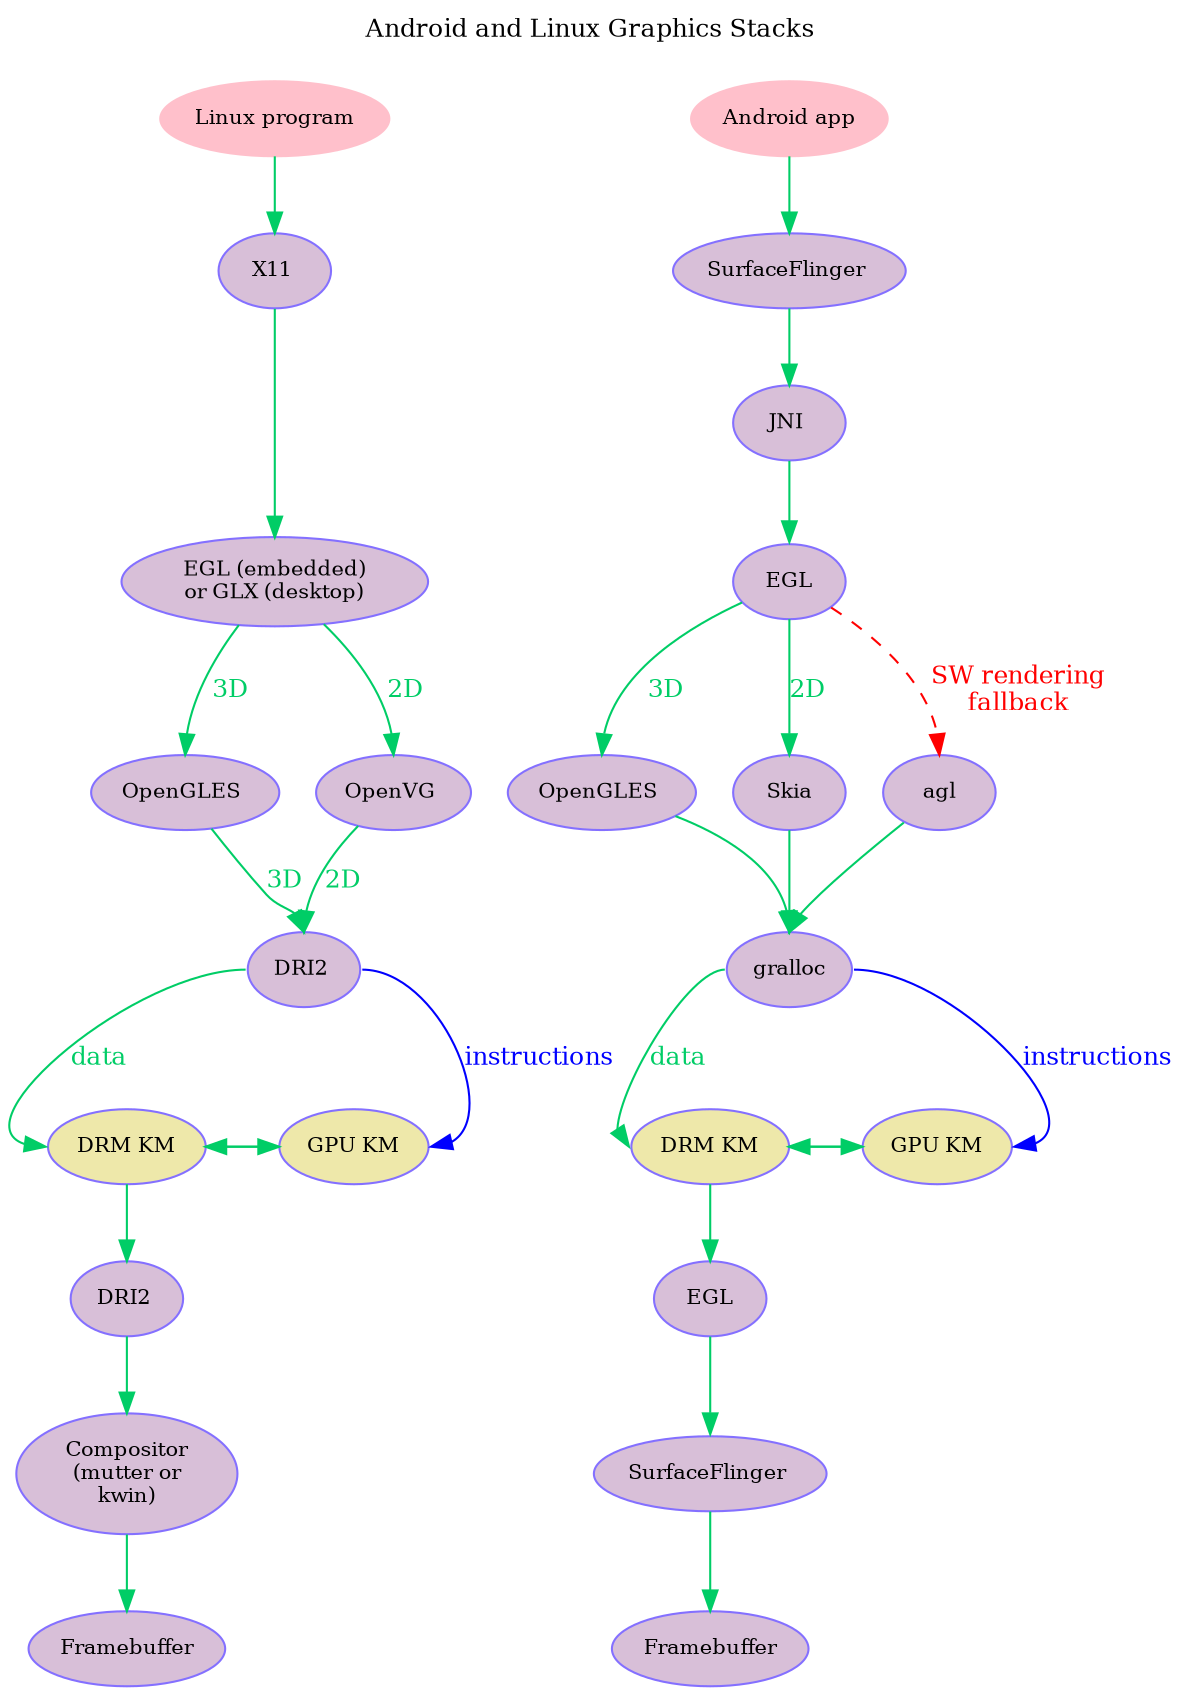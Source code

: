 /* Linux and Android Graphics Stack

  Alison Chaiken
  alchaiken@gmail.com
  http://www.exerciseforthereader.org/, http://she-devel.com
  8/9/2011

  Docs: 
  =======

  Graphviz: http://www.graphviz.org/Documentation.php

  OpenGLES, EGL: http://www.khronos.org/

  X11: http://www.bitwiz.org.uk/s/how-dri-and-drm-work.html

  http://yangman.ca/blog/2009/10/linux-graphics-driver-stack-explained/

  Android: Sasken Communications Technologies' "Graphics in Android," http://www.scribd.com/doc/52905278/Graphics-in-Android-an-Introduction
  http://developer.android.com/sdk/ndk/index.html
  file:///opt/android-ndk-r6/docs/STABLE-APIS.html

   Create SVG file: dot -Tsvg GraphicsStack.dot -o GraphicsStack.svg
   View with browser, or from command-line: eog GraphicsStack.svg
*/

digraph "parallel_graphics_stacks" {
 graph [fontsize=12,label="Android and Linux Graphics Stacks\n\n",labelfontsize=24,labelloc="t"];
// ,rankdir="LR"
 node [fontsize=10,fillcolor=thistle,style=filled,color=lightslateblue];
 edge [fontsize=12,color=springgreen3];

//top-level nodes
{ node [fillcolor=pink,style=filled,color=pink]
  xRoot [label="Linux program"];
 aRoot [label="Android app"];
}
//Note [label="Need new modification or wrapping",fontcolor="red",style=""];
//{rank = source xRoot; aRoot; Note}  
{rank = source xRoot; aRoot}  // breaks node coloration declaration if it precedes it

//unused Android nodes  
/* 
  WindowManager [label="WindowManager"];
  SurfaceHeapManager [label="SurfaceHeapManager"];
  MemoryDealer [label="MemoryDealer"];
  renderscript [label="renderscript"];
*/

SurfaceFlingerIn [label="SurfaceFlinger "];
X11In [label="X11 "];
{ rank=same; SurfaceFlingerIn; X11In }

  EGL [label="EGL (embedded)\nor GLX (desktop)"];
//  EGLwrapper [label="EGL wrapper",fontcolor=red];
  aEGL [label="EGL",fontcolor=black];
  {rank = same; EGL; aEGL} 
  JNI [label="JNI "];

  DRI2in [label="DRI2 "];
//  libjnigraphicsIn[label="libjnigraphics",fontcolor=red];
  gralloc[label="gralloc",fontcolor=black];
  {rank = same; DRI2in; gralloc}
//{rank = same; DRIin; DRI2in; GPUso}
//  GPUso [label="GPU SO library"];

  OpenGLES [label="OpenGLES "];
  aOpenGLES [label="OpenGLES "];
  OpenVG [label="OpenVG "];
  Skia [label="Skia"];
  agl [label="agl"];
{rank = same; OpenGLES; OpenVG; aOpenGLES;Skia; agl}

{ node [fillcolor=palegoldenrod,style=filled]
  DRM [label="DRM KM"];
  GPU [label="GPU KM"];
  aDRM [label="DRM KM"];
  aGPU [label="GPU KM"];
}
{rank = same; DRM; GPU; aDRM; aGPU}  // breaks node coloration declaration if it precedes it

  DRI2out [label="DRI2 "];
//  libjnigraphicsOut [label="libjnigraphics",fontcolor=black];
  aEGLout [label="EGL",fontcolor=black];
  SurfaceFlingerOut [label="SurfaceFlinger "];
  Compositor [label="Compositor\n(mutter or\nkwin)"];
{ rank = same; SurfaceFlingerOut; Compositor }

  Framebuffer [label="Framebuffer"];
  aFramebuffer [label="Framebuffer"];
{rank=same; Framebuffer; aFramebuffer};

{ edge [headport=n]
    xRoot -> X11In -> EGL;
    aRoot -> SurfaceFlingerIn;
    SurfaceFlingerIn -> JNI;
    JNI -> aEGL;
    EGL -> OpenGLES [label="3D",fontcolor=springgreen3];  
    EGL -> OpenVG [label="2D",fontcolor=springgreen3];  
    aEGL -> aOpenGLES [label="3D",fontcolor=springgreen3];  
    aEGL -> Skia [label="2D",fontcolor=springgreen3];  
    aEGL -> agl [label="SW rendering\nfallback",fontcolor=red,style=dashed,color=red]
    OpenGLES -> DRI2in [label="3D",fontcolor=springgreen3];
    OpenVG -> DRI2in [label="2D",fontcolor=springgreen3];
    aOpenGLES -> gralloc;
    agl -> gralloc;
    Skia -> gralloc;
    aDRM -> aEGLout -> SurfaceFlingerOut;
}
	
// double-headed
edge [headport=w] DRM -> GPU;
edge [headport=w] aDRM -> aGPU;
edge [headport=e] GPU-> DRM;
edge [headport=e] aGPU-> aDRM;

{ edge  [labelangle=-90.0,lp=8,fontcolor=blue,label="instructions",labeldistance=0,tailport="e",headport="e",color=blue]
  DRI2in -> GPU;
  gralloc -> aGPU;
}

{ edge  [tailport="w",headport="w",label="data",distance=0,fontcolor=springgreen3]
  DRI2in -> DRM ;
  gralloc -> aDRM;
}

{ edge [headport="n"]
  DRM -> DRI2out [fontcolor=springgreen3]; 
}

//GPU -> GPUso;
//GPUso -> DRI2out [label="3D",fontcolor=springgreen3];
//GPUso -> DRIout [label="2D",fontcolor=springgreen3];
DRI2out -> Compositor [fontcolor=springgreen3,headport="n"];
Compositor -> Framebuffer [fontcolor=springgreen3,headport="n"];
SurfaceFlingerOut -> aFramebuffer [fontcolor=springgreen3,headport="n"];
{ rank=same; SurfaceFlingerOut; Compositor }

// Android edges
/* aRoot -> SurfaceFlinger;
SurfaceFlinger -> SurfaceHeapManager;
SurfaceFlinger -> OpenGLES;
SurfaceHeapManager -> MemoryDealer;
//MemoryDealer -> gralloc;
MemoryDealer
//gralloc -> DRM;
DRM -> GPU;
GPU -> GPUso;
GPUso -> SurfaceFlinger;
//Framebuffer -> aRoot;
*/
}
